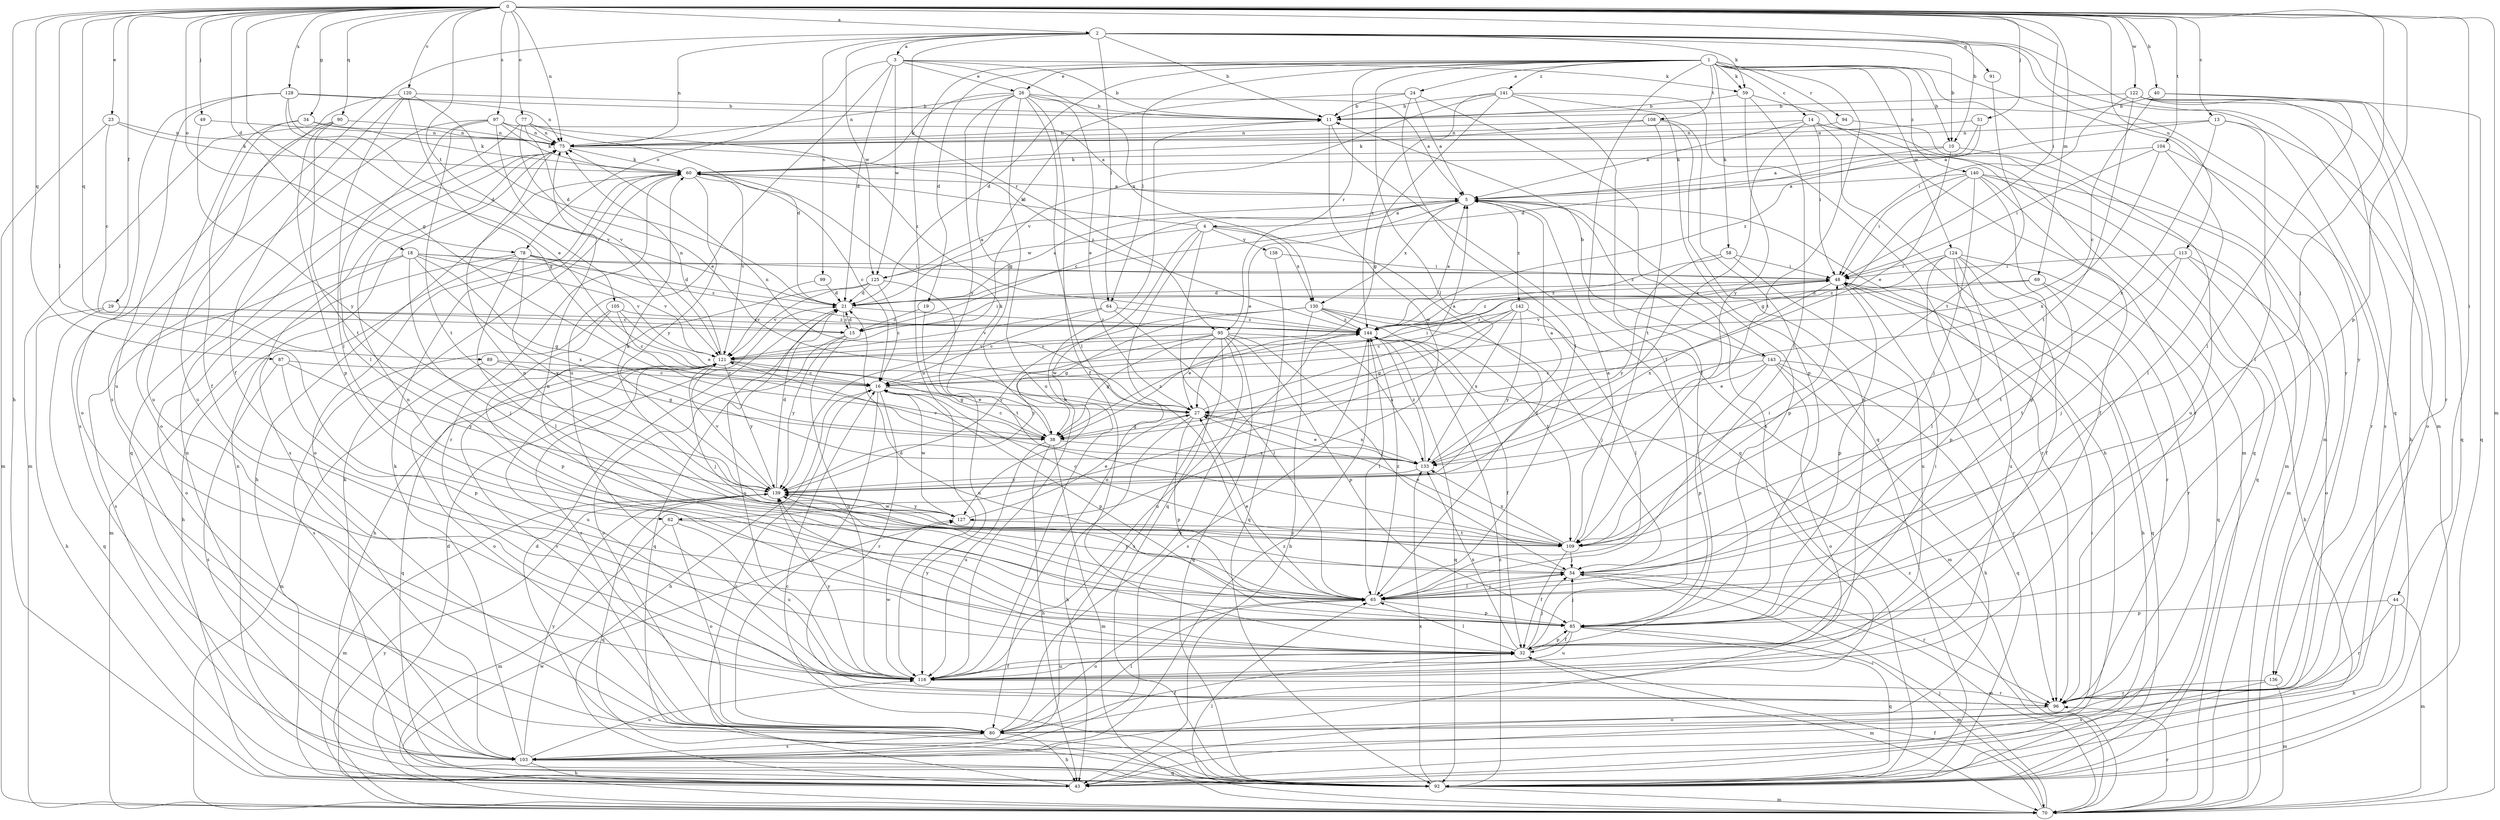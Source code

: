 strict digraph  {
0;
1;
2;
3;
4;
5;
10;
11;
13;
14;
15;
16;
18;
19;
21;
23;
24;
26;
27;
29;
32;
34;
38;
40;
43;
44;
48;
49;
51;
54;
58;
59;
60;
62;
64;
65;
69;
70;
75;
77;
78;
80;
85;
87;
89;
90;
91;
92;
94;
95;
96;
97;
99;
103;
104;
105;
108;
109;
113;
116;
120;
121;
122;
124;
125;
127;
128;
130;
133;
136;
138;
139;
140;
141;
142;
143;
144;
0 -> 2  [label=a];
0 -> 10  [label=b];
0 -> 13  [label=c];
0 -> 18  [label=d];
0 -> 23  [label=e];
0 -> 29  [label=f];
0 -> 34  [label=g];
0 -> 38  [label=g];
0 -> 40  [label=h];
0 -> 43  [label=h];
0 -> 44  [label=i];
0 -> 48  [label=i];
0 -> 49  [label=j];
0 -> 51  [label=j];
0 -> 54  [label=j];
0 -> 62  [label=l];
0 -> 69  [label=m];
0 -> 70  [label=m];
0 -> 75  [label=n];
0 -> 77  [label=o];
0 -> 78  [label=o];
0 -> 85  [label=p];
0 -> 87  [label=q];
0 -> 89  [label=q];
0 -> 90  [label=q];
0 -> 97  [label=s];
0 -> 104  [label=t];
0 -> 105  [label=t];
0 -> 113  [label=u];
0 -> 120  [label=v];
0 -> 122  [label=w];
0 -> 128  [label=x];
1 -> 10  [label=b];
1 -> 14  [label=c];
1 -> 19  [label=d];
1 -> 21  [label=d];
1 -> 24  [label=e];
1 -> 26  [label=e];
1 -> 32  [label=f];
1 -> 58  [label=k];
1 -> 59  [label=k];
1 -> 62  [label=l];
1 -> 64  [label=l];
1 -> 70  [label=m];
1 -> 94  [label=r];
1 -> 95  [label=r];
1 -> 108  [label=t];
1 -> 109  [label=t];
1 -> 116  [label=u];
1 -> 124  [label=w];
1 -> 136  [label=y];
1 -> 140  [label=z];
1 -> 141  [label=z];
2 -> 3  [label=a];
2 -> 10  [label=b];
2 -> 11  [label=b];
2 -> 59  [label=k];
2 -> 64  [label=l];
2 -> 70  [label=m];
2 -> 75  [label=n];
2 -> 91  [label=q];
2 -> 92  [label=q];
2 -> 95  [label=r];
2 -> 99  [label=s];
2 -> 103  [label=s];
2 -> 125  [label=w];
2 -> 136  [label=y];
3 -> 11  [label=b];
3 -> 21  [label=d];
3 -> 26  [label=e];
3 -> 59  [label=k];
3 -> 78  [label=o];
3 -> 116  [label=u];
3 -> 125  [label=w];
3 -> 130  [label=x];
4 -> 60  [label=k];
4 -> 65  [label=l];
4 -> 80  [label=o];
4 -> 92  [label=q];
4 -> 125  [label=w];
4 -> 127  [label=w];
4 -> 130  [label=x];
4 -> 138  [label=y];
5 -> 4  [label=a];
5 -> 15  [label=c];
5 -> 27  [label=e];
5 -> 85  [label=p];
5 -> 96  [label=r];
5 -> 130  [label=x];
5 -> 142  [label=z];
5 -> 143  [label=z];
10 -> 5  [label=a];
10 -> 27  [label=e];
10 -> 60  [label=k];
10 -> 116  [label=u];
11 -> 75  [label=n];
11 -> 92  [label=q];
11 -> 127  [label=w];
13 -> 5  [label=a];
13 -> 65  [label=l];
13 -> 75  [label=n];
13 -> 80  [label=o];
13 -> 133  [label=x];
14 -> 5  [label=a];
14 -> 43  [label=h];
14 -> 48  [label=i];
14 -> 75  [label=n];
14 -> 92  [label=q];
14 -> 96  [label=r];
14 -> 133  [label=x];
15 -> 21  [label=d];
15 -> 48  [label=i];
15 -> 80  [label=o];
15 -> 116  [label=u];
15 -> 139  [label=y];
16 -> 27  [label=e];
16 -> 43  [label=h];
16 -> 48  [label=i];
16 -> 80  [label=o];
16 -> 85  [label=p];
16 -> 96  [label=r];
16 -> 127  [label=w];
18 -> 21  [label=d];
18 -> 38  [label=g];
18 -> 48  [label=i];
18 -> 54  [label=j];
18 -> 80  [label=o];
18 -> 103  [label=s];
18 -> 121  [label=v];
18 -> 133  [label=x];
19 -> 15  [label=c];
19 -> 116  [label=u];
21 -> 5  [label=a];
21 -> 15  [label=c];
21 -> 92  [label=q];
21 -> 116  [label=u];
21 -> 144  [label=z];
23 -> 15  [label=c];
23 -> 60  [label=k];
23 -> 70  [label=m];
23 -> 75  [label=n];
24 -> 5  [label=a];
24 -> 11  [label=b];
24 -> 21  [label=d];
24 -> 65  [label=l];
24 -> 103  [label=s];
26 -> 5  [label=a];
26 -> 11  [label=b];
26 -> 27  [label=e];
26 -> 32  [label=f];
26 -> 38  [label=g];
26 -> 60  [label=k];
26 -> 65  [label=l];
26 -> 75  [label=n];
26 -> 116  [label=u];
26 -> 139  [label=y];
27 -> 5  [label=a];
27 -> 38  [label=g];
27 -> 43  [label=h];
27 -> 75  [label=n];
27 -> 85  [label=p];
27 -> 133  [label=x];
29 -> 15  [label=c];
29 -> 43  [label=h];
29 -> 92  [label=q];
29 -> 144  [label=z];
32 -> 48  [label=i];
32 -> 54  [label=j];
32 -> 65  [label=l];
32 -> 70  [label=m];
32 -> 75  [label=n];
32 -> 85  [label=p];
32 -> 116  [label=u];
32 -> 133  [label=x];
32 -> 139  [label=y];
34 -> 32  [label=f];
34 -> 60  [label=k];
34 -> 75  [label=n];
34 -> 116  [label=u];
38 -> 16  [label=c];
38 -> 43  [label=h];
38 -> 60  [label=k];
38 -> 70  [label=m];
38 -> 116  [label=u];
38 -> 133  [label=x];
38 -> 144  [label=z];
40 -> 11  [label=b];
40 -> 16  [label=c];
40 -> 65  [label=l];
40 -> 92  [label=q];
43 -> 16  [label=c];
43 -> 21  [label=d];
43 -> 48  [label=i];
44 -> 43  [label=h];
44 -> 70  [label=m];
44 -> 85  [label=p];
44 -> 96  [label=r];
48 -> 21  [label=d];
48 -> 43  [label=h];
48 -> 85  [label=p];
48 -> 92  [label=q];
48 -> 133  [label=x];
48 -> 144  [label=z];
49 -> 75  [label=n];
49 -> 139  [label=y];
51 -> 21  [label=d];
51 -> 75  [label=n];
51 -> 144  [label=z];
54 -> 65  [label=l];
54 -> 70  [label=m];
54 -> 96  [label=r];
54 -> 139  [label=y];
58 -> 48  [label=i];
58 -> 116  [label=u];
58 -> 139  [label=y];
58 -> 144  [label=z];
59 -> 11  [label=b];
59 -> 65  [label=l];
59 -> 70  [label=m];
59 -> 139  [label=y];
60 -> 5  [label=a];
60 -> 16  [label=c];
60 -> 43  [label=h];
60 -> 80  [label=o];
60 -> 96  [label=r];
60 -> 121  [label=v];
60 -> 139  [label=y];
62 -> 70  [label=m];
62 -> 80  [label=o];
62 -> 109  [label=t];
62 -> 116  [label=u];
64 -> 16  [label=c];
64 -> 65  [label=l];
64 -> 121  [label=v];
64 -> 144  [label=z];
65 -> 21  [label=d];
65 -> 27  [label=e];
65 -> 54  [label=j];
65 -> 75  [label=n];
65 -> 80  [label=o];
65 -> 85  [label=p];
65 -> 139  [label=y];
65 -> 144  [label=z];
69 -> 21  [label=d];
69 -> 96  [label=r];
69 -> 109  [label=t];
69 -> 121  [label=v];
70 -> 32  [label=f];
70 -> 54  [label=j];
70 -> 65  [label=l];
70 -> 96  [label=r];
70 -> 127  [label=w];
70 -> 139  [label=y];
70 -> 144  [label=z];
75 -> 60  [label=k];
75 -> 103  [label=s];
75 -> 144  [label=z];
77 -> 21  [label=d];
77 -> 27  [label=e];
77 -> 75  [label=n];
77 -> 92  [label=q];
77 -> 121  [label=v];
77 -> 144  [label=z];
78 -> 43  [label=h];
78 -> 48  [label=i];
78 -> 65  [label=l];
78 -> 70  [label=m];
78 -> 121  [label=v];
78 -> 139  [label=y];
78 -> 144  [label=z];
80 -> 32  [label=f];
80 -> 43  [label=h];
80 -> 65  [label=l];
80 -> 103  [label=s];
80 -> 121  [label=v];
80 -> 144  [label=z];
85 -> 32  [label=f];
85 -> 54  [label=j];
85 -> 70  [label=m];
85 -> 75  [label=n];
85 -> 92  [label=q];
85 -> 116  [label=u];
87 -> 16  [label=c];
87 -> 85  [label=p];
87 -> 103  [label=s];
87 -> 139  [label=y];
89 -> 16  [label=c];
89 -> 38  [label=g];
89 -> 70  [label=m];
90 -> 70  [label=m];
90 -> 75  [label=n];
90 -> 85  [label=p];
90 -> 109  [label=t];
90 -> 116  [label=u];
91 -> 109  [label=t];
92 -> 16  [label=c];
92 -> 21  [label=d];
92 -> 60  [label=k];
92 -> 70  [label=m];
92 -> 75  [label=n];
92 -> 133  [label=x];
92 -> 144  [label=z];
94 -> 70  [label=m];
94 -> 75  [label=n];
95 -> 27  [label=e];
95 -> 38  [label=g];
95 -> 54  [label=j];
95 -> 85  [label=p];
95 -> 92  [label=q];
95 -> 103  [label=s];
95 -> 116  [label=u];
95 -> 121  [label=v];
95 -> 133  [label=x];
95 -> 139  [label=y];
96 -> 80  [label=o];
97 -> 5  [label=a];
97 -> 60  [label=k];
97 -> 65  [label=l];
97 -> 75  [label=n];
97 -> 80  [label=o];
97 -> 109  [label=t];
97 -> 121  [label=v];
99 -> 21  [label=d];
99 -> 121  [label=v];
103 -> 43  [label=h];
103 -> 60  [label=k];
103 -> 75  [label=n];
103 -> 92  [label=q];
103 -> 116  [label=u];
103 -> 139  [label=y];
103 -> 144  [label=z];
104 -> 48  [label=i];
104 -> 60  [label=k];
104 -> 65  [label=l];
104 -> 96  [label=r];
104 -> 133  [label=x];
105 -> 16  [label=c];
105 -> 27  [label=e];
105 -> 85  [label=p];
105 -> 103  [label=s];
105 -> 144  [label=z];
108 -> 60  [label=k];
108 -> 75  [label=n];
108 -> 85  [label=p];
108 -> 109  [label=t];
108 -> 116  [label=u];
109 -> 5  [label=a];
109 -> 16  [label=c];
109 -> 27  [label=e];
109 -> 32  [label=f];
109 -> 48  [label=i];
109 -> 54  [label=j];
109 -> 133  [label=x];
113 -> 43  [label=h];
113 -> 48  [label=i];
113 -> 54  [label=j];
113 -> 80  [label=o];
113 -> 109  [label=t];
116 -> 11  [label=b];
116 -> 32  [label=f];
116 -> 96  [label=r];
116 -> 127  [label=w];
116 -> 139  [label=y];
120 -> 11  [label=b];
120 -> 21  [label=d];
120 -> 32  [label=f];
120 -> 38  [label=g];
120 -> 65  [label=l];
120 -> 103  [label=s];
121 -> 16  [label=c];
121 -> 38  [label=g];
121 -> 54  [label=j];
121 -> 75  [label=n];
121 -> 80  [label=o];
121 -> 92  [label=q];
121 -> 96  [label=r];
121 -> 116  [label=u];
121 -> 139  [label=y];
122 -> 11  [label=b];
122 -> 43  [label=h];
122 -> 48  [label=i];
122 -> 92  [label=q];
122 -> 96  [label=r];
122 -> 103  [label=s];
122 -> 109  [label=t];
124 -> 32  [label=f];
124 -> 48  [label=i];
124 -> 65  [label=l];
124 -> 85  [label=p];
124 -> 92  [label=q];
124 -> 96  [label=r];
124 -> 116  [label=u];
124 -> 144  [label=z];
125 -> 5  [label=a];
125 -> 16  [label=c];
125 -> 21  [label=d];
125 -> 43  [label=h];
125 -> 109  [label=t];
125 -> 121  [label=v];
127 -> 27  [label=e];
127 -> 60  [label=k];
127 -> 109  [label=t];
127 -> 139  [label=y];
128 -> 11  [label=b];
128 -> 21  [label=d];
128 -> 27  [label=e];
128 -> 75  [label=n];
128 -> 80  [label=o];
128 -> 116  [label=u];
130 -> 38  [label=g];
130 -> 43  [label=h];
130 -> 54  [label=j];
130 -> 70  [label=m];
130 -> 109  [label=t];
130 -> 139  [label=y];
130 -> 144  [label=z];
133 -> 5  [label=a];
133 -> 27  [label=e];
133 -> 121  [label=v];
133 -> 139  [label=y];
133 -> 144  [label=z];
136 -> 70  [label=m];
136 -> 96  [label=r];
136 -> 103  [label=s];
138 -> 48  [label=i];
138 -> 92  [label=q];
139 -> 21  [label=d];
139 -> 70  [label=m];
139 -> 92  [label=q];
139 -> 121  [label=v];
139 -> 127  [label=w];
140 -> 5  [label=a];
140 -> 32  [label=f];
140 -> 38  [label=g];
140 -> 48  [label=i];
140 -> 54  [label=j];
140 -> 70  [label=m];
140 -> 85  [label=p];
140 -> 92  [label=q];
141 -> 11  [label=b];
141 -> 32  [label=f];
141 -> 38  [label=g];
141 -> 92  [label=q];
141 -> 96  [label=r];
141 -> 121  [label=v];
141 -> 144  [label=z];
142 -> 16  [label=c];
142 -> 38  [label=g];
142 -> 65  [label=l];
142 -> 133  [label=x];
142 -> 139  [label=y];
142 -> 144  [label=z];
143 -> 11  [label=b];
143 -> 16  [label=c];
143 -> 27  [label=e];
143 -> 43  [label=h];
143 -> 80  [label=o];
143 -> 85  [label=p];
143 -> 92  [label=q];
143 -> 96  [label=r];
144 -> 5  [label=a];
144 -> 32  [label=f];
144 -> 65  [label=l];
144 -> 92  [label=q];
144 -> 103  [label=s];
144 -> 121  [label=v];
}
